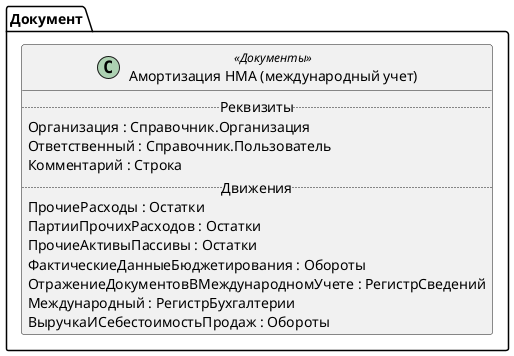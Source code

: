 ﻿@startuml АмортизацияНМАМеждународныйУчет
'!include templates.wsd
'..\include templates.wsd
class Документ.АмортизацияНМАМеждународныйУчет as "Амортизация НМА (международный учет)" <<Документы>>
{
..Реквизиты..
Организация : Справочник.Организация
Ответственный : Справочник.Пользователь
Комментарий : Строка
..Движения..
ПрочиеРасходы : Остатки
ПартииПрочихРасходов : Остатки
ПрочиеАктивыПассивы : Остатки
ФактическиеДанныеБюджетирования : Обороты
ОтражениеДокументовВМеждународномУчете : РегистрСведений
Международный : РегистрБухгалтерии
ВыручкаИСебестоимостьПродаж : Обороты
}
@enduml
